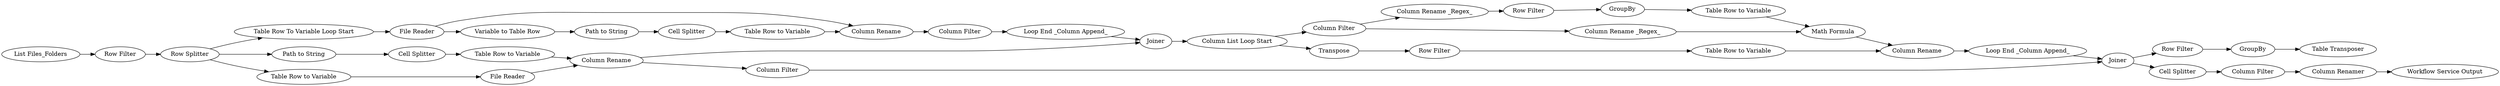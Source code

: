 digraph {
	32 [label="List Files_Folders"]
	35 [label="File Reader"]
	39 [label="Table Row To Variable Loop Start"]
	44 [label="Row Filter"]
	50 [label="Cell Splitter"]
	51 [label="Path to String"]
	52 [label="Table Row to Variable"]
	53 [label="Column Rename"]
	56 [label="Loop End _Column Append_"]
	58 [label=Joiner]
	59 [label="Row Splitter"]
	61 [label="Path to String"]
	62 [label="Cell Splitter"]
	63 [label="Table Row to Variable"]
	64 [label="File Reader"]
	65 [label="Column Rename"]
	66 [label="Table Row to Variable"]
	67 [label="Column Filter"]
	68 [label="Variable to Table Row"]
	69 [label="Column List Loop Start"]
	70 [label="Row Filter"]
	71 [label=GroupBy]
	72 [label="Math Formula"]
	73 [label="Table Row to Variable"]
	74 [label="Column Rename _Regex_"]
	75 [label="Loop End _Column Append_"]
	76 [label="Column Filter"]
	77 [label="Column Rename _Regex_"]
	78 [label="Table Row to Variable"]
	79 [label=Transpose]
	80 [label="Row Filter"]
	81 [label="Column Rename"]
	82 [label=Joiner]
	84 [label="Row Filter"]
	85 [label=GroupBy]
	87 [label="Column Filter"]
	88 [label="Table Transposer"]
	89 [label="Workflow Service Output"]
	90 [label="Cell Splitter"]
	91 [label="Column Filter"]
	92 [label="Column Renamer"]
	32 -> 44
	35 -> 53
	35 -> 68
	39 -> 35
	44 -> 59
	50 -> 52
	51 -> 50
	52 -> 53
	53 -> 67
	56 -> 58
	58 -> 69
	59 -> 61
	59 -> 39
	59 -> 66
	61 -> 62
	62 -> 63
	63 -> 65
	64 -> 65
	65 -> 87
	65 -> 58
	66 -> 64
	67 -> 56
	68 -> 51
	69 -> 76
	69 -> 79
	70 -> 71
	71 -> 73
	72 -> 81
	73 -> 72
	74 -> 70
	75 -> 82
	76 -> 77
	76 -> 74
	77 -> 72
	78 -> 81
	79 -> 80
	80 -> 78
	81 -> 75
	82 -> 84
	82 -> 90
	84 -> 85
	85 -> 88
	87 -> 82
	90 -> 91
	91 -> 92
	92 -> 89
	rankdir=LR
}

